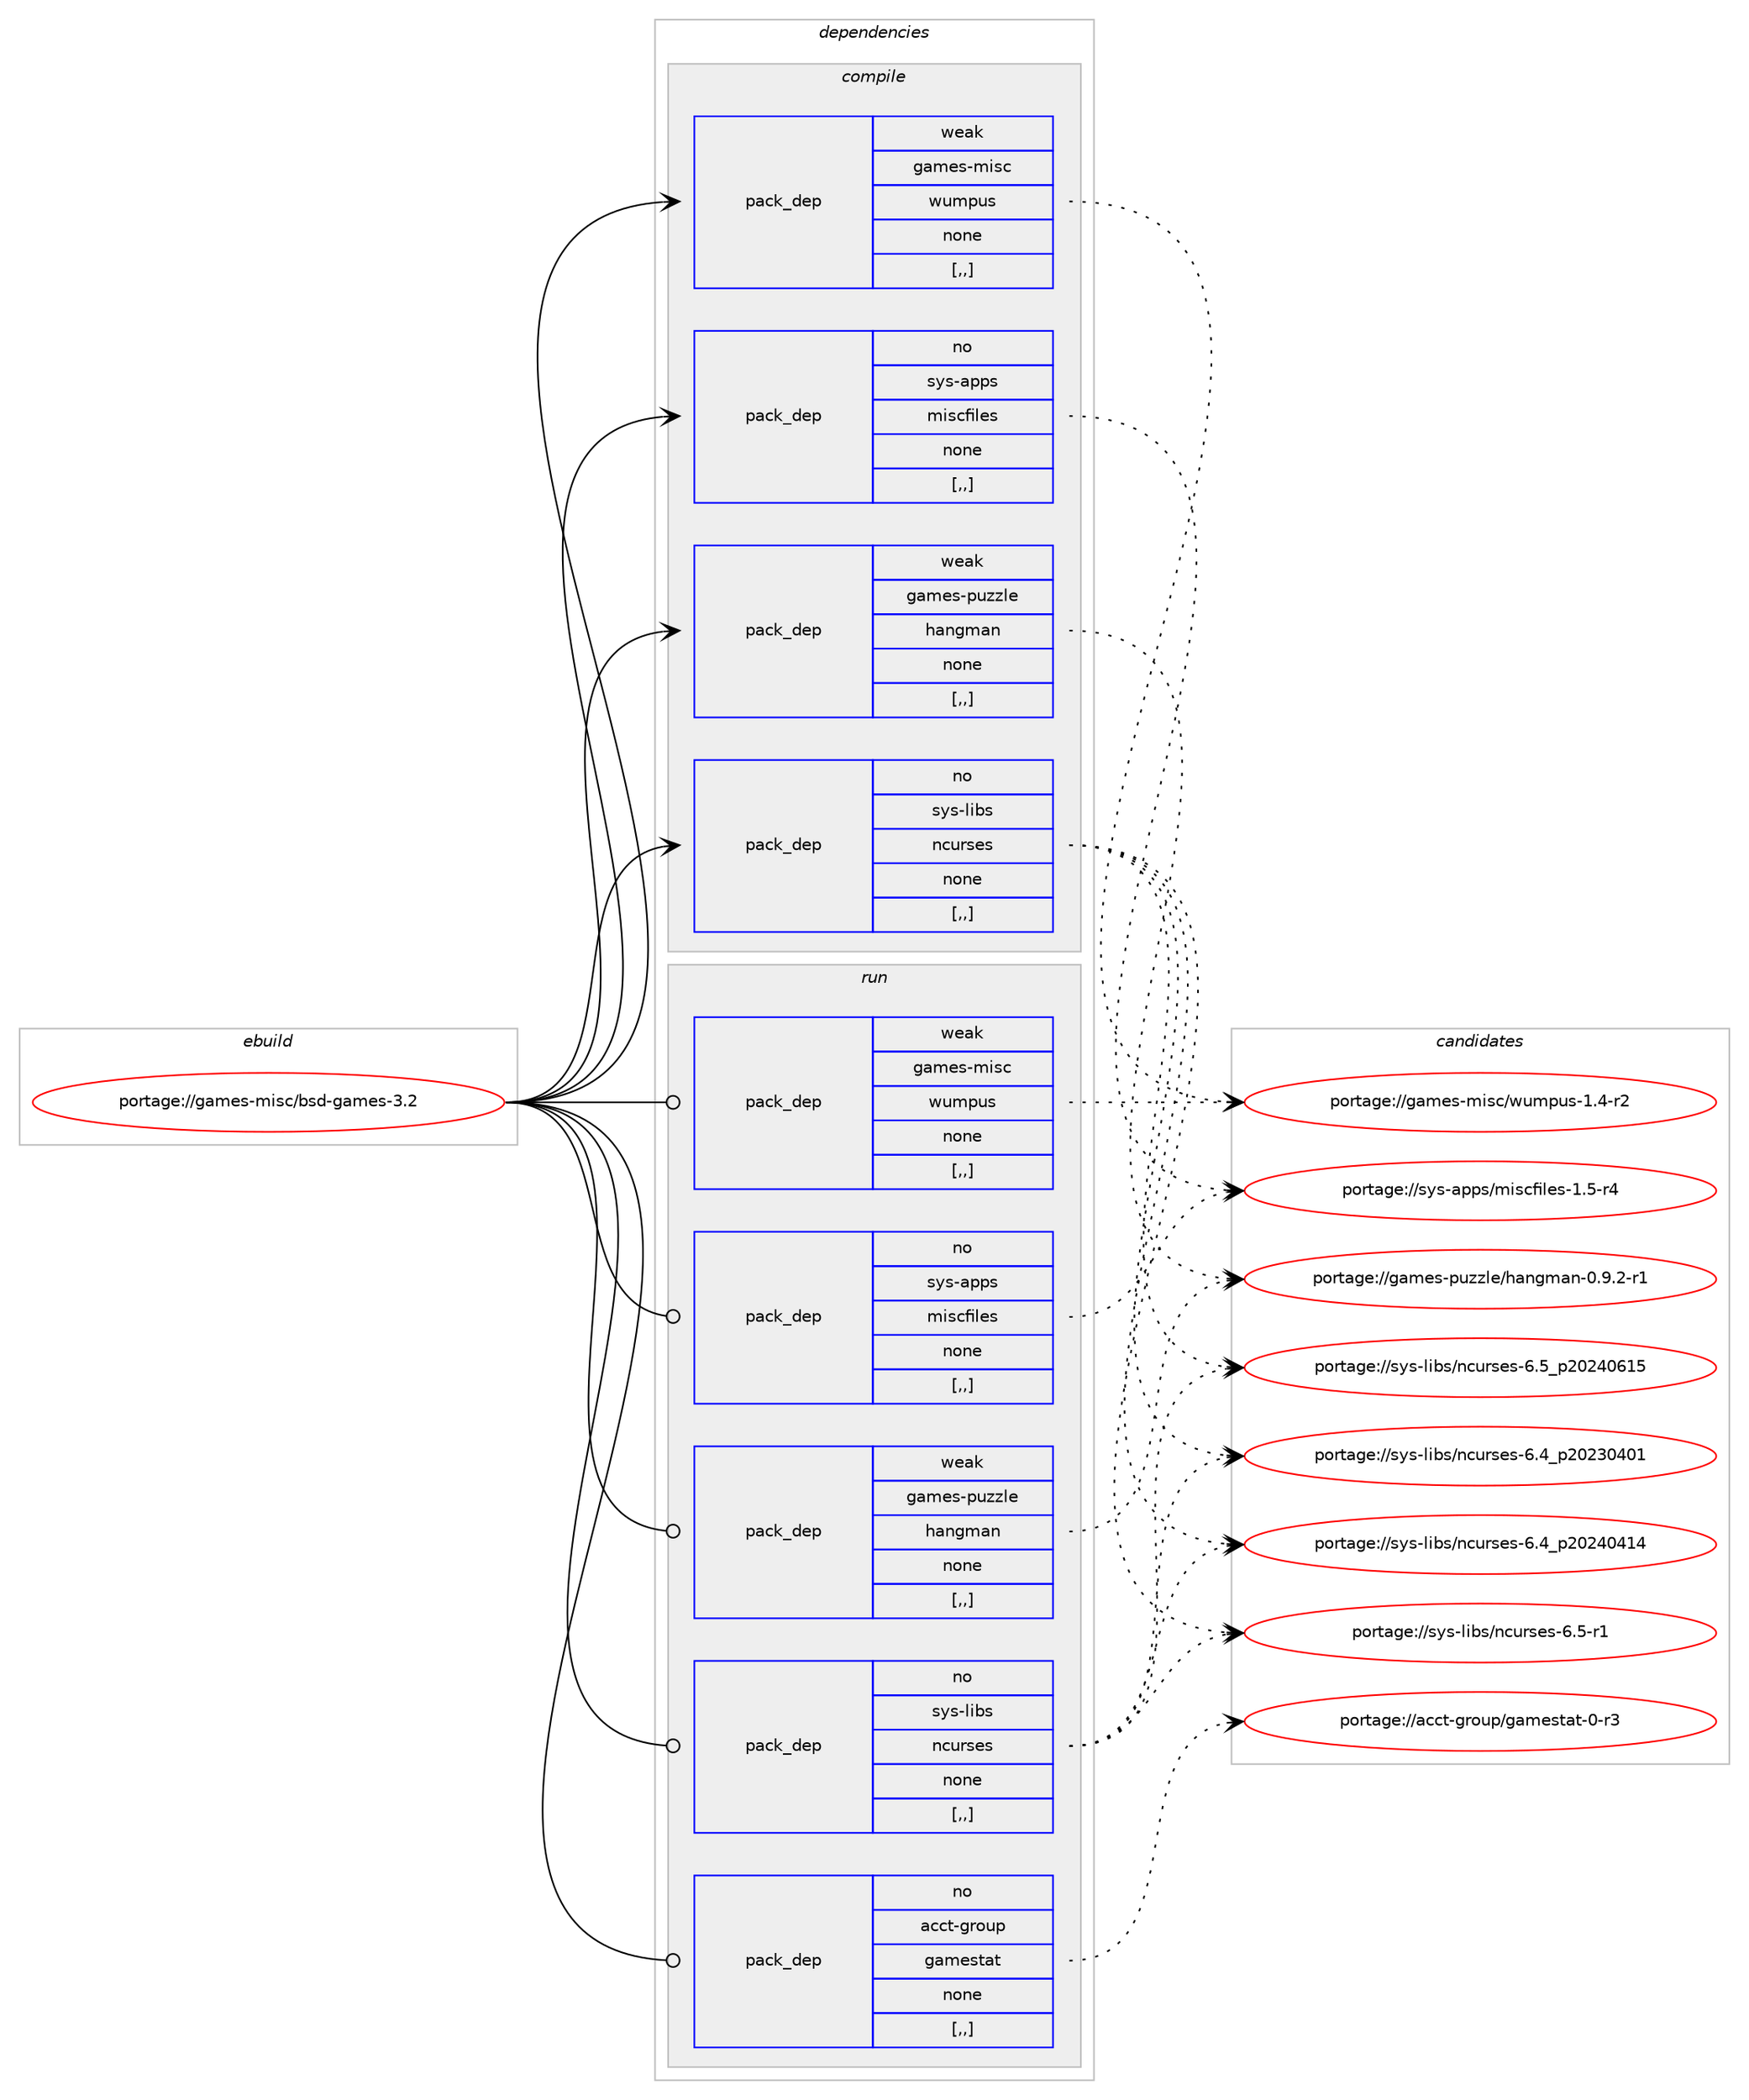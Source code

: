 digraph prolog {

# *************
# Graph options
# *************

newrank=true;
concentrate=true;
compound=true;
graph [rankdir=LR,fontname=Helvetica,fontsize=10,ranksep=1.5];#, ranksep=2.5, nodesep=0.2];
edge  [arrowhead=vee];
node  [fontname=Helvetica,fontsize=10];

# **********
# The ebuild
# **********

subgraph cluster_leftcol {
color=gray;
rank=same;
label=<<i>ebuild</i>>;
id [label="portage://games-misc/bsd-games-3.2", color=red, width=4, href="../games-misc/bsd-games-3.2.svg"];
}

# ****************
# The dependencies
# ****************

subgraph cluster_midcol {
color=gray;
label=<<i>dependencies</i>>;
subgraph cluster_compile {
fillcolor="#eeeeee";
style=filled;
label=<<i>compile</i>>;
subgraph pack161966 {
dependency226160 [label=<<TABLE BORDER="0" CELLBORDER="1" CELLSPACING="0" CELLPADDING="4" WIDTH="220"><TR><TD ROWSPAN="6" CELLPADDING="30">pack_dep</TD></TR><TR><TD WIDTH="110">no</TD></TR><TR><TD>sys-apps</TD></TR><TR><TD>miscfiles</TD></TR><TR><TD>none</TD></TR><TR><TD>[,,]</TD></TR></TABLE>>, shape=none, color=blue];
}
id:e -> dependency226160:w [weight=20,style="solid",arrowhead="vee"];
subgraph pack161967 {
dependency226161 [label=<<TABLE BORDER="0" CELLBORDER="1" CELLSPACING="0" CELLPADDING="4" WIDTH="220"><TR><TD ROWSPAN="6" CELLPADDING="30">pack_dep</TD></TR><TR><TD WIDTH="110">no</TD></TR><TR><TD>sys-libs</TD></TR><TR><TD>ncurses</TD></TR><TR><TD>none</TD></TR><TR><TD>[,,]</TD></TR></TABLE>>, shape=none, color=blue];
}
id:e -> dependency226161:w [weight=20,style="solid",arrowhead="vee"];
subgraph pack161968 {
dependency226162 [label=<<TABLE BORDER="0" CELLBORDER="1" CELLSPACING="0" CELLPADDING="4" WIDTH="220"><TR><TD ROWSPAN="6" CELLPADDING="30">pack_dep</TD></TR><TR><TD WIDTH="110">weak</TD></TR><TR><TD>games-misc</TD></TR><TR><TD>wumpus</TD></TR><TR><TD>none</TD></TR><TR><TD>[,,]</TD></TR></TABLE>>, shape=none, color=blue];
}
id:e -> dependency226162:w [weight=20,style="solid",arrowhead="vee"];
subgraph pack161969 {
dependency226163 [label=<<TABLE BORDER="0" CELLBORDER="1" CELLSPACING="0" CELLPADDING="4" WIDTH="220"><TR><TD ROWSPAN="6" CELLPADDING="30">pack_dep</TD></TR><TR><TD WIDTH="110">weak</TD></TR><TR><TD>games-puzzle</TD></TR><TR><TD>hangman</TD></TR><TR><TD>none</TD></TR><TR><TD>[,,]</TD></TR></TABLE>>, shape=none, color=blue];
}
id:e -> dependency226163:w [weight=20,style="solid",arrowhead="vee"];
}
subgraph cluster_compileandrun {
fillcolor="#eeeeee";
style=filled;
label=<<i>compile and run</i>>;
}
subgraph cluster_run {
fillcolor="#eeeeee";
style=filled;
label=<<i>run</i>>;
subgraph pack161970 {
dependency226164 [label=<<TABLE BORDER="0" CELLBORDER="1" CELLSPACING="0" CELLPADDING="4" WIDTH="220"><TR><TD ROWSPAN="6" CELLPADDING="30">pack_dep</TD></TR><TR><TD WIDTH="110">no</TD></TR><TR><TD>acct-group</TD></TR><TR><TD>gamestat</TD></TR><TR><TD>none</TD></TR><TR><TD>[,,]</TD></TR></TABLE>>, shape=none, color=blue];
}
id:e -> dependency226164:w [weight=20,style="solid",arrowhead="odot"];
subgraph pack161971 {
dependency226165 [label=<<TABLE BORDER="0" CELLBORDER="1" CELLSPACING="0" CELLPADDING="4" WIDTH="220"><TR><TD ROWSPAN="6" CELLPADDING="30">pack_dep</TD></TR><TR><TD WIDTH="110">no</TD></TR><TR><TD>sys-apps</TD></TR><TR><TD>miscfiles</TD></TR><TR><TD>none</TD></TR><TR><TD>[,,]</TD></TR></TABLE>>, shape=none, color=blue];
}
id:e -> dependency226165:w [weight=20,style="solid",arrowhead="odot"];
subgraph pack161972 {
dependency226166 [label=<<TABLE BORDER="0" CELLBORDER="1" CELLSPACING="0" CELLPADDING="4" WIDTH="220"><TR><TD ROWSPAN="6" CELLPADDING="30">pack_dep</TD></TR><TR><TD WIDTH="110">no</TD></TR><TR><TD>sys-libs</TD></TR><TR><TD>ncurses</TD></TR><TR><TD>none</TD></TR><TR><TD>[,,]</TD></TR></TABLE>>, shape=none, color=blue];
}
id:e -> dependency226166:w [weight=20,style="solid",arrowhead="odot"];
subgraph pack161973 {
dependency226167 [label=<<TABLE BORDER="0" CELLBORDER="1" CELLSPACING="0" CELLPADDING="4" WIDTH="220"><TR><TD ROWSPAN="6" CELLPADDING="30">pack_dep</TD></TR><TR><TD WIDTH="110">weak</TD></TR><TR><TD>games-misc</TD></TR><TR><TD>wumpus</TD></TR><TR><TD>none</TD></TR><TR><TD>[,,]</TD></TR></TABLE>>, shape=none, color=blue];
}
id:e -> dependency226167:w [weight=20,style="solid",arrowhead="odot"];
subgraph pack161974 {
dependency226168 [label=<<TABLE BORDER="0" CELLBORDER="1" CELLSPACING="0" CELLPADDING="4" WIDTH="220"><TR><TD ROWSPAN="6" CELLPADDING="30">pack_dep</TD></TR><TR><TD WIDTH="110">weak</TD></TR><TR><TD>games-puzzle</TD></TR><TR><TD>hangman</TD></TR><TR><TD>none</TD></TR><TR><TD>[,,]</TD></TR></TABLE>>, shape=none, color=blue];
}
id:e -> dependency226168:w [weight=20,style="solid",arrowhead="odot"];
}
}

# **************
# The candidates
# **************

subgraph cluster_choices {
rank=same;
color=gray;
label=<<i>candidates</i>>;

subgraph choice161966 {
color=black;
nodesep=1;
choice11512111545971121121154710910511599102105108101115454946534511452 [label="portage://sys-apps/miscfiles-1.5-r4", color=red, width=4,href="../sys-apps/miscfiles-1.5-r4.svg"];
dependency226160:e -> choice11512111545971121121154710910511599102105108101115454946534511452:w [style=dotted,weight="100"];
}
subgraph choice161967 {
color=black;
nodesep=1;
choice1151211154510810598115471109911711411510111545544652951125048505148524849 [label="portage://sys-libs/ncurses-6.4_p20230401", color=red, width=4,href="../sys-libs/ncurses-6.4_p20230401.svg"];
choice1151211154510810598115471109911711411510111545544652951125048505248524952 [label="portage://sys-libs/ncurses-6.4_p20240414", color=red, width=4,href="../sys-libs/ncurses-6.4_p20240414.svg"];
choice11512111545108105981154711099117114115101115455446534511449 [label="portage://sys-libs/ncurses-6.5-r1", color=red, width=4,href="../sys-libs/ncurses-6.5-r1.svg"];
choice1151211154510810598115471109911711411510111545544653951125048505248544953 [label="portage://sys-libs/ncurses-6.5_p20240615", color=red, width=4,href="../sys-libs/ncurses-6.5_p20240615.svg"];
dependency226161:e -> choice1151211154510810598115471109911711411510111545544652951125048505148524849:w [style=dotted,weight="100"];
dependency226161:e -> choice1151211154510810598115471109911711411510111545544652951125048505248524952:w [style=dotted,weight="100"];
dependency226161:e -> choice11512111545108105981154711099117114115101115455446534511449:w [style=dotted,weight="100"];
dependency226161:e -> choice1151211154510810598115471109911711411510111545544653951125048505248544953:w [style=dotted,weight="100"];
}
subgraph choice161968 {
color=black;
nodesep=1;
choice10397109101115451091051159947119117109112117115454946524511450 [label="portage://games-misc/wumpus-1.4-r2", color=red, width=4,href="../games-misc/wumpus-1.4-r2.svg"];
dependency226162:e -> choice10397109101115451091051159947119117109112117115454946524511450:w [style=dotted,weight="100"];
}
subgraph choice161969 {
color=black;
nodesep=1;
choice10397109101115451121171221221081014710497110103109971104548465746504511449 [label="portage://games-puzzle/hangman-0.9.2-r1", color=red, width=4,href="../games-puzzle/hangman-0.9.2-r1.svg"];
dependency226163:e -> choice10397109101115451121171221221081014710497110103109971104548465746504511449:w [style=dotted,weight="100"];
}
subgraph choice161970 {
color=black;
nodesep=1;
choice9799991164510311411111711247103971091011151169711645484511451 [label="portage://acct-group/gamestat-0-r3", color=red, width=4,href="../acct-group/gamestat-0-r3.svg"];
dependency226164:e -> choice9799991164510311411111711247103971091011151169711645484511451:w [style=dotted,weight="100"];
}
subgraph choice161971 {
color=black;
nodesep=1;
choice11512111545971121121154710910511599102105108101115454946534511452 [label="portage://sys-apps/miscfiles-1.5-r4", color=red, width=4,href="../sys-apps/miscfiles-1.5-r4.svg"];
dependency226165:e -> choice11512111545971121121154710910511599102105108101115454946534511452:w [style=dotted,weight="100"];
}
subgraph choice161972 {
color=black;
nodesep=1;
choice1151211154510810598115471109911711411510111545544652951125048505148524849 [label="portage://sys-libs/ncurses-6.4_p20230401", color=red, width=4,href="../sys-libs/ncurses-6.4_p20230401.svg"];
choice1151211154510810598115471109911711411510111545544652951125048505248524952 [label="portage://sys-libs/ncurses-6.4_p20240414", color=red, width=4,href="../sys-libs/ncurses-6.4_p20240414.svg"];
choice11512111545108105981154711099117114115101115455446534511449 [label="portage://sys-libs/ncurses-6.5-r1", color=red, width=4,href="../sys-libs/ncurses-6.5-r1.svg"];
choice1151211154510810598115471109911711411510111545544653951125048505248544953 [label="portage://sys-libs/ncurses-6.5_p20240615", color=red, width=4,href="../sys-libs/ncurses-6.5_p20240615.svg"];
dependency226166:e -> choice1151211154510810598115471109911711411510111545544652951125048505148524849:w [style=dotted,weight="100"];
dependency226166:e -> choice1151211154510810598115471109911711411510111545544652951125048505248524952:w [style=dotted,weight="100"];
dependency226166:e -> choice11512111545108105981154711099117114115101115455446534511449:w [style=dotted,weight="100"];
dependency226166:e -> choice1151211154510810598115471109911711411510111545544653951125048505248544953:w [style=dotted,weight="100"];
}
subgraph choice161973 {
color=black;
nodesep=1;
choice10397109101115451091051159947119117109112117115454946524511450 [label="portage://games-misc/wumpus-1.4-r2", color=red, width=4,href="../games-misc/wumpus-1.4-r2.svg"];
dependency226167:e -> choice10397109101115451091051159947119117109112117115454946524511450:w [style=dotted,weight="100"];
}
subgraph choice161974 {
color=black;
nodesep=1;
choice10397109101115451121171221221081014710497110103109971104548465746504511449 [label="portage://games-puzzle/hangman-0.9.2-r1", color=red, width=4,href="../games-puzzle/hangman-0.9.2-r1.svg"];
dependency226168:e -> choice10397109101115451121171221221081014710497110103109971104548465746504511449:w [style=dotted,weight="100"];
}
}

}
